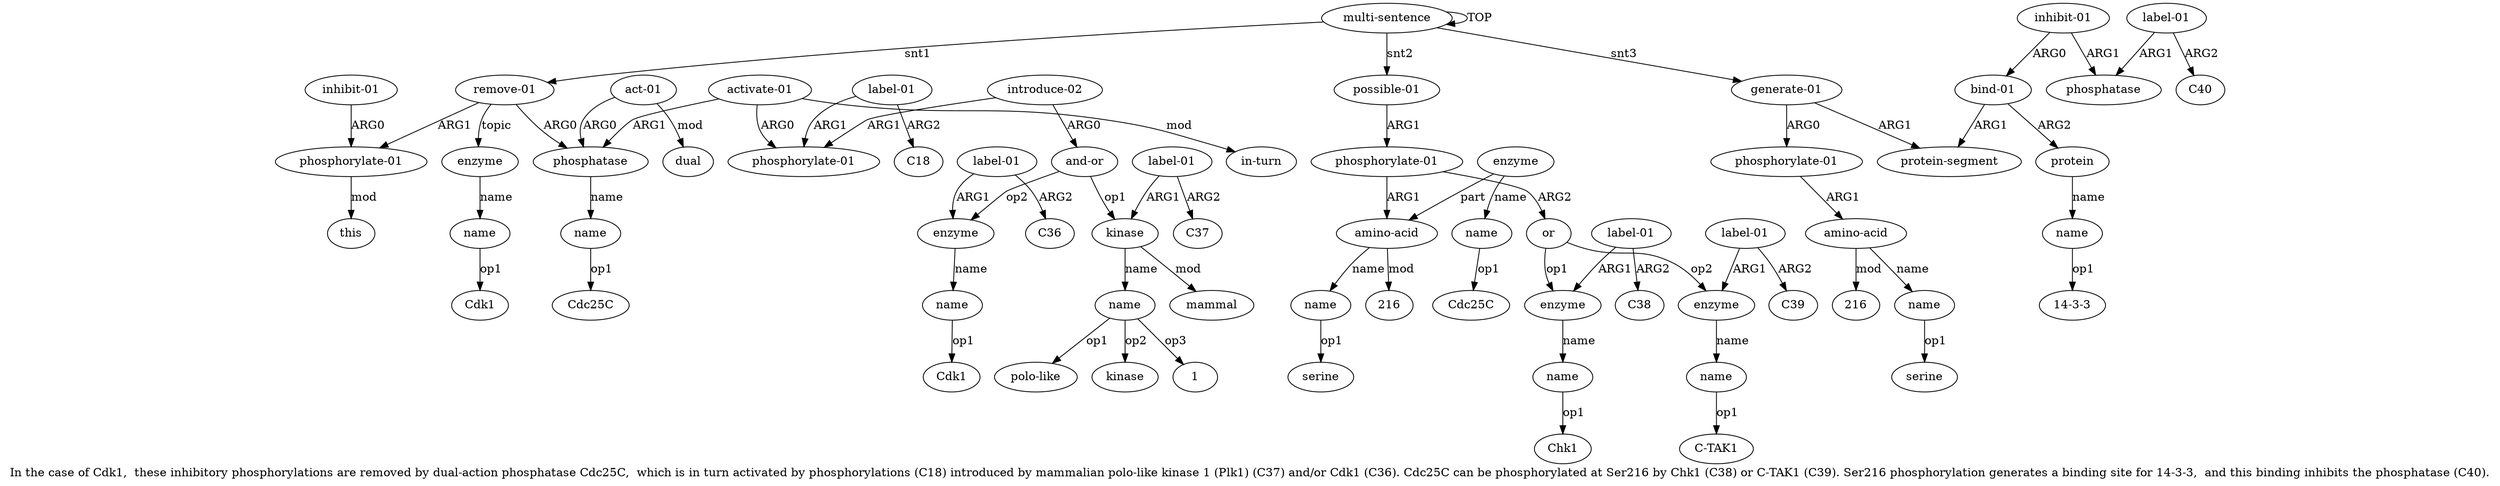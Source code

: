 digraph  {
	graph [label="In the case of Cdk1,  these inhibitory phosphorylations are removed by dual-action phosphatase Cdc25C,  which is in turn activated \
by phosphorylations (C18) introduced by mammalian polo-like kinase 1 (Plk1) (C37) and/or Cdk1 (C36). Cdc25C can be phosphorylated \
at Ser216 by Chk1 (C38) or C-TAK1 (C39). Ser216 phosphorylation generates a binding site for 14-3-3,  and this binding inhibits \
the phosphatase (C40)."];
	node [label="\N"];
	a20	 [color=black,
		gold_ind=20,
		gold_label=this,
		label=this,
		test_ind=20,
		test_label=this];
	a21	 [color=black,
		gold_ind=21,
		gold_label="inhibit-01",
		label="inhibit-01",
		test_ind=21,
		test_label="inhibit-01"];
	a19	 [color=black,
		gold_ind=19,
		gold_label="phosphorylate-01",
		label="phosphorylate-01",
		test_ind=19,
		test_label="phosphorylate-01"];
	a21 -> a19 [key=0,
	color=black,
	gold_label=ARG0,
	label=ARG0,
	test_label=ARG0];
a22 [color=black,
	gold_ind=22,
	gold_label=enzyme,
	label=enzyme,
	test_ind=22,
	test_label=enzyme];
a23 [color=black,
	gold_ind=23,
	gold_label=name,
	label=name,
	test_ind=23,
	test_label=name];
a22 -> a23 [key=0,
color=black,
gold_label=name,
label=name,
test_label=name];
"a23 Cdk1" [color=black,
gold_ind=-1,
gold_label=Cdk1,
label=Cdk1,
test_ind=-1,
test_label=Cdk1];
a23 -> "a23 Cdk1" [key=0,
color=black,
gold_label=op1,
label=op1,
test_label=op1];
a24 [color=black,
gold_ind=24,
gold_label="possible-01",
label="possible-01",
test_ind=24,
test_label="possible-01"];
a25 [color=black,
gold_ind=25,
gold_label="phosphorylate-01",
label="phosphorylate-01",
test_ind=25,
test_label="phosphorylate-01"];
a24 -> a25 [key=0,
color=black,
gold_label=ARG1,
label=ARG1,
test_label=ARG1];
a26 [color=black,
gold_ind=26,
gold_label="amino-acid",
label="amino-acid",
test_ind=26,
test_label="amino-acid"];
a25 -> a26 [key=0,
color=black,
gold_label=ARG1,
label=ARG1,
test_label=ARG1];
a30 [color=black,
gold_ind=30,
gold_label=or,
label=or,
test_ind=30,
test_label=or];
a25 -> a30 [key=0,
color=black,
gold_label=ARG2,
label=ARG2,
test_label=ARG2];
a27 [color=black,
gold_ind=27,
gold_label=name,
label=name,
test_ind=27,
test_label=name];
a26 -> a27 [key=0,
color=black,
gold_label=name,
label=name,
test_label=name];
"a26 216" [color=black,
gold_ind=-1,
gold_label=216,
label=216,
test_ind=-1,
test_label=216];
a26 -> "a26 216" [key=0,
color=black,
gold_label=mod,
label=mod,
test_label=mod];
"a27 serine" [color=black,
gold_ind=-1,
gold_label=serine,
label=serine,
test_ind=-1,
test_label=serine];
a27 -> "a27 serine" [key=0,
color=black,
gold_label=op1,
label=op1,
test_label=op1];
a28 [color=black,
gold_ind=28,
gold_label=enzyme,
label=enzyme,
test_ind=28,
test_label=enzyme];
a28 -> a26 [key=0,
color=black,
gold_label=part,
label=part,
test_label=part];
a29 [color=black,
gold_ind=29,
gold_label=name,
label=name,
test_ind=29,
test_label=name];
a28 -> a29 [key=0,
color=black,
gold_label=name,
label=name,
test_label=name];
"a29 Cdc25C" [color=black,
gold_ind=-1,
gold_label=Cdc25C,
label=Cdc25C,
test_ind=-1,
test_label=Cdc25C];
a29 -> "a29 Cdc25C" [key=0,
color=black,
gold_label=op1,
label=op1,
test_label=op1];
"a3 Cdc25C" [color=black,
gold_ind=-1,
gold_label=Cdc25C,
label=Cdc25C,
test_ind=-1,
test_label=Cdc25C];
a31 [color=black,
gold_ind=31,
gold_label=enzyme,
label=enzyme,
test_ind=31,
test_label=enzyme];
a32 [color=black,
gold_ind=32,
gold_label=name,
label=name,
test_ind=32,
test_label=name];
a31 -> a32 [key=0,
color=black,
gold_label=name,
label=name,
test_label=name];
a30 -> a31 [key=0,
color=black,
gold_label=op1,
label=op1,
test_label=op1];
a34 [color=black,
gold_ind=34,
gold_label=enzyme,
label=enzyme,
test_ind=34,
test_label=enzyme];
a30 -> a34 [key=0,
color=black,
gold_label=op2,
label=op2,
test_label=op2];
"a15 Cdk1" [color=black,
gold_ind=-1,
gold_label=Cdk1,
label=Cdk1,
test_ind=-1,
test_label=Cdk1];
"a39 216" [color=black,
gold_ind=-1,
gold_label=216,
label=216,
test_ind=-1,
test_label=216];
a37 [color=black,
gold_ind=37,
gold_label="generate-01",
label="generate-01",
test_ind=37,
test_label="generate-01"];
a38 [color=black,
gold_ind=38,
gold_label="phosphorylate-01",
label="phosphorylate-01",
test_ind=38,
test_label="phosphorylate-01"];
a37 -> a38 [key=0,
color=black,
gold_label=ARG0,
label=ARG0,
test_label=ARG0];
a41 [color=black,
gold_ind=41,
gold_label="protein-segment",
label="protein-segment",
test_ind=41,
test_label="protein-segment"];
a37 -> a41 [key=0,
color=black,
gold_label=ARG1,
label=ARG1,
test_label=ARG1];
"a35 C-TAK1" [color=black,
gold_ind=-1,
gold_label="C-TAK1",
label="C-TAK1",
test_ind=-1,
test_label="C-TAK1"];
"a11 polo-like" [color=black,
gold_ind=-1,
gold_label="polo-like",
label="polo-like",
test_ind=-1,
test_label="polo-like"];
a36 [color=black,
gold_ind=36,
gold_label="label-01",
label="label-01",
test_ind=36,
test_label="label-01"];
a36 -> a34 [key=0,
color=black,
gold_label=ARG1,
label=ARG1,
test_label=ARG1];
"a36 C39" [color=black,
gold_ind=-1,
gold_label=C39,
label=C39,
test_ind=-1,
test_label=C39];
a36 -> "a36 C39" [key=0,
color=black,
gold_label=ARG2,
label=ARG2,
test_label=ARG2];
a33 [color=black,
gold_ind=33,
gold_label="label-01",
label="label-01",
test_ind=33,
test_label="label-01"];
a33 -> a31 [key=0,
color=black,
gold_label=ARG1,
label=ARG1,
test_label=ARG1];
"a33 C38" [color=black,
gold_ind=-1,
gold_label=C38,
label=C38,
test_ind=-1,
test_label=C38];
a33 -> "a33 C38" [key=0,
color=black,
gold_label=ARG2,
label=ARG2,
test_label=ARG2];
a35 [color=black,
gold_ind=35,
gold_label=name,
label=name,
test_ind=35,
test_label=name];
a35 -> "a35 C-TAK1" [key=0,
color=black,
gold_label=op1,
label=op1,
test_label=op1];
"a11 kinase" [color=black,
gold_ind=-1,
gold_label=kinase,
label=kinase,
test_ind=-1,
test_label=kinase];
a34 -> a35 [key=0,
color=black,
gold_label=name,
label=name,
test_label=name];
"a47 C40" [color=black,
gold_ind=-1,
gold_label=C40,
label=C40,
test_ind=-1,
test_label=C40];
"a32 Chk1" [color=black,
gold_ind=-1,
gold_label=Chk1,
label=Chk1,
test_ind=-1,
test_label=Chk1];
"a40 serine" [color=black,
gold_ind=-1,
gold_label=serine,
label=serine,
test_ind=-1,
test_label=serine];
"a13 C37" [color=black,
gold_ind=-1,
gold_label=C37,
label=C37,
test_ind=-1,
test_label=C37];
a32 -> "a32 Chk1" [key=0,
color=black,
gold_label=op1,
label=op1,
test_label=op1];
"a16 C36" [color=black,
gold_ind=-1,
gold_label=C36,
label=C36,
test_ind=-1,
test_label=C36];
a15 [color=black,
gold_ind=15,
gold_label=name,
label=name,
test_ind=15,
test_label=name];
a15 -> "a15 Cdk1" [key=0,
color=black,
gold_label=op1,
label=op1,
test_label=op1];
a14 [color=black,
gold_ind=14,
gold_label=enzyme,
label=enzyme,
test_ind=14,
test_label=enzyme];
a14 -> a15 [key=0,
color=black,
gold_label=name,
label=name,
test_label=name];
a17 [color=black,
gold_ind=17,
gold_label="label-01",
label="label-01",
test_ind=17,
test_label="label-01"];
a7 [color=black,
gold_ind=7,
gold_label="phosphorylate-01",
label="phosphorylate-01",
test_ind=7,
test_label="phosphorylate-01"];
a17 -> a7 [key=0,
color=black,
gold_label=ARG1,
label=ARG1,
test_label=ARG1];
"a17 C18" [color=black,
gold_ind=-1,
gold_label=C18,
label=C18,
test_ind=-1,
test_label=C18];
a17 -> "a17 C18" [key=0,
color=black,
gold_label=ARG2,
label=ARG2,
test_label=ARG2];
a16 [color=black,
gold_ind=16,
gold_label="label-01",
label="label-01",
test_ind=16,
test_label="label-01"];
a16 -> "a16 C36" [key=0,
color=black,
gold_label=ARG2,
label=ARG2,
test_label=ARG2];
a16 -> a14 [key=0,
color=black,
gold_label=ARG1,
label=ARG1,
test_label=ARG1];
a11 [color=black,
gold_ind=11,
gold_label=name,
label=name,
test_ind=11,
test_label=name];
a11 -> "a11 polo-like" [key=0,
color=black,
gold_label=op1,
label=op1,
test_label=op1];
a11 -> "a11 kinase" [key=0,
color=black,
gold_label=op2,
label=op2,
test_label=op2];
"a11 1" [color=black,
gold_ind=-1,
gold_label=1,
label=1,
test_ind=-1,
test_label=1];
a11 -> "a11 1" [key=0,
color=black,
gold_label=op3,
label=op3,
test_label=op3];
a10 [color=black,
gold_ind=10,
gold_label=kinase,
label=kinase,
test_ind=10,
test_label=kinase];
a10 -> a11 [key=0,
color=black,
gold_label=name,
label=name,
test_label=name];
a12 [color=black,
gold_ind=12,
gold_label=mammal,
label=mammal,
test_ind=12,
test_label=mammal];
a10 -> a12 [key=0,
color=black,
gold_label=mod,
label=mod,
test_label=mod];
a13 [color=black,
gold_ind=13,
gold_label="label-01",
label="label-01",
test_ind=13,
test_label="label-01"];
a13 -> "a13 C37" [key=0,
color=black,
gold_label=ARG2,
label=ARG2,
test_label=ARG2];
a13 -> a10 [key=0,
color=black,
gold_label=ARG1,
label=ARG1,
test_label=ARG1];
a39 [color=black,
gold_ind=39,
gold_label="amino-acid",
label="amino-acid",
test_ind=39,
test_label="amino-acid"];
a39 -> "a39 216" [key=0,
color=black,
gold_label=mod,
label=mod,
test_label=mod];
a40 [color=black,
gold_ind=40,
gold_label=name,
label=name,
test_ind=40,
test_label=name];
a39 -> a40 [key=0,
color=black,
gold_label=name,
label=name,
test_label=name];
a38 -> a39 [key=0,
color=black,
gold_label=ARG1,
label=ARG1,
test_label=ARG1];
a19 -> a20 [key=0,
color=black,
gold_label=mod,
label=mod,
test_label=mod];
a18 [color=black,
gold_ind=18,
gold_label="in-turn",
label="in-turn",
test_ind=18,
test_label="in-turn"];
a1 [color=black,
gold_ind=1,
gold_label="remove-01",
label="remove-01",
test_ind=1,
test_label="remove-01"];
a1 -> a22 [key=0,
color=black,
gold_label=topic,
label=topic,
test_label=topic];
a1 -> a19 [key=0,
color=black,
gold_label=ARG1,
label=ARG1,
test_label=ARG1];
a2 [color=black,
gold_ind=2,
gold_label=phosphatase,
label=phosphatase,
test_ind=2,
test_label=phosphatase];
a1 -> a2 [key=0,
color=black,
gold_label=ARG0,
label=ARG0,
test_label=ARG0];
a0 [color=black,
gold_ind=0,
gold_label="multi-sentence",
label="multi-sentence",
test_ind=0,
test_label="multi-sentence"];
a0 -> a24 [key=0,
color=black,
gold_label=snt2,
label=snt2,
test_label=snt2];
a0 -> a37 [key=0,
color=black,
gold_label=snt3,
label=snt3,
test_label=snt3];
a0 -> a1 [key=0,
color=black,
gold_label=snt1,
label=snt1,
test_label=snt1];
a0 -> a0 [key=0,
color=black,
gold_label=TOP,
label=TOP,
test_label=TOP];
a3 [color=black,
gold_ind=3,
gold_label=name,
label=name,
test_ind=3,
test_label=name];
a3 -> "a3 Cdc25C" [key=0,
color=black,
gold_label=op1,
label=op1,
test_label=op1];
a2 -> a3 [key=0,
color=black,
gold_label=name,
label=name,
test_label=name];
a5 [color=black,
gold_ind=5,
gold_label=dual,
label=dual,
test_ind=5,
test_label=dual];
a4 [color=black,
gold_ind=4,
gold_label="act-01",
label="act-01",
test_ind=4,
test_label="act-01"];
a4 -> a2 [key=0,
color=black,
gold_label=ARG0,
label=ARG0,
test_label=ARG0];
a4 -> a5 [key=0,
color=black,
gold_label=mod,
label=mod,
test_label=mod];
a6 [color=black,
gold_ind=6,
gold_label="activate-01",
label="activate-01",
test_ind=6,
test_label="activate-01"];
a6 -> a18 [key=0,
color=black,
gold_label=mod,
label=mod,
test_label=mod];
a6 -> a2 [key=0,
color=black,
gold_label=ARG1,
label=ARG1,
test_label=ARG1];
a6 -> a7 [key=0,
color=black,
gold_label=ARG0,
label=ARG0,
test_label=ARG0];
a9 [color=black,
gold_ind=9,
gold_label="and-or",
label="and-or",
test_ind=9,
test_label="and-or"];
a9 -> a14 [key=0,
color=black,
gold_label=op2,
label=op2,
test_label=op2];
a9 -> a10 [key=0,
color=black,
gold_label=op1,
label=op1,
test_label=op1];
a8 [color=black,
gold_ind=8,
gold_label="introduce-02",
label="introduce-02",
test_ind=8,
test_label="introduce-02"];
a8 -> a7 [key=0,
color=black,
gold_label=ARG1,
label=ARG1,
test_label=ARG1];
a8 -> a9 [key=0,
color=black,
gold_label=ARG0,
label=ARG0,
test_label=ARG0];
"a44 14-3-3" [color=black,
gold_ind=-1,
gold_label="14-3-3",
label="14-3-3",
test_ind=-1,
test_label="14-3-3"];
a46 [color=black,
gold_ind=46,
gold_label=phosphatase,
label=phosphatase,
test_ind=46,
test_label=phosphatase];
a47 [color=black,
gold_ind=47,
gold_label="label-01",
label="label-01",
test_ind=47,
test_label="label-01"];
a47 -> "a47 C40" [key=0,
color=black,
gold_label=ARG2,
label=ARG2,
test_label=ARG2];
a47 -> a46 [key=0,
color=black,
gold_label=ARG1,
label=ARG1,
test_label=ARG1];
a44 [color=black,
gold_ind=44,
gold_label=name,
label=name,
test_ind=44,
test_label=name];
a44 -> "a44 14-3-3" [key=0,
color=black,
gold_label=op1,
label=op1,
test_label=op1];
a45 [color=black,
gold_ind=45,
gold_label="inhibit-01",
label="inhibit-01",
test_ind=45,
test_label="inhibit-01"];
a45 -> a46 [key=0,
color=black,
gold_label=ARG1,
label=ARG1,
test_label=ARG1];
a42 [color=black,
gold_ind=42,
gold_label="bind-01",
label="bind-01",
test_ind=42,
test_label="bind-01"];
a45 -> a42 [key=0,
color=black,
gold_label=ARG0,
label=ARG0,
test_label=ARG0];
a43 [color=black,
gold_ind=43,
gold_label=protein,
label=protein,
test_ind=43,
test_label=protein];
a42 -> a43 [key=0,
color=black,
gold_label=ARG2,
label=ARG2,
test_label=ARG2];
a42 -> a41 [key=0,
color=black,
gold_label=ARG1,
label=ARG1,
test_label=ARG1];
a43 -> a44 [key=0,
color=black,
gold_label=name,
label=name,
test_label=name];
a40 -> "a40 serine" [key=0,
color=black,
gold_label=op1,
label=op1,
test_label=op1];
}
